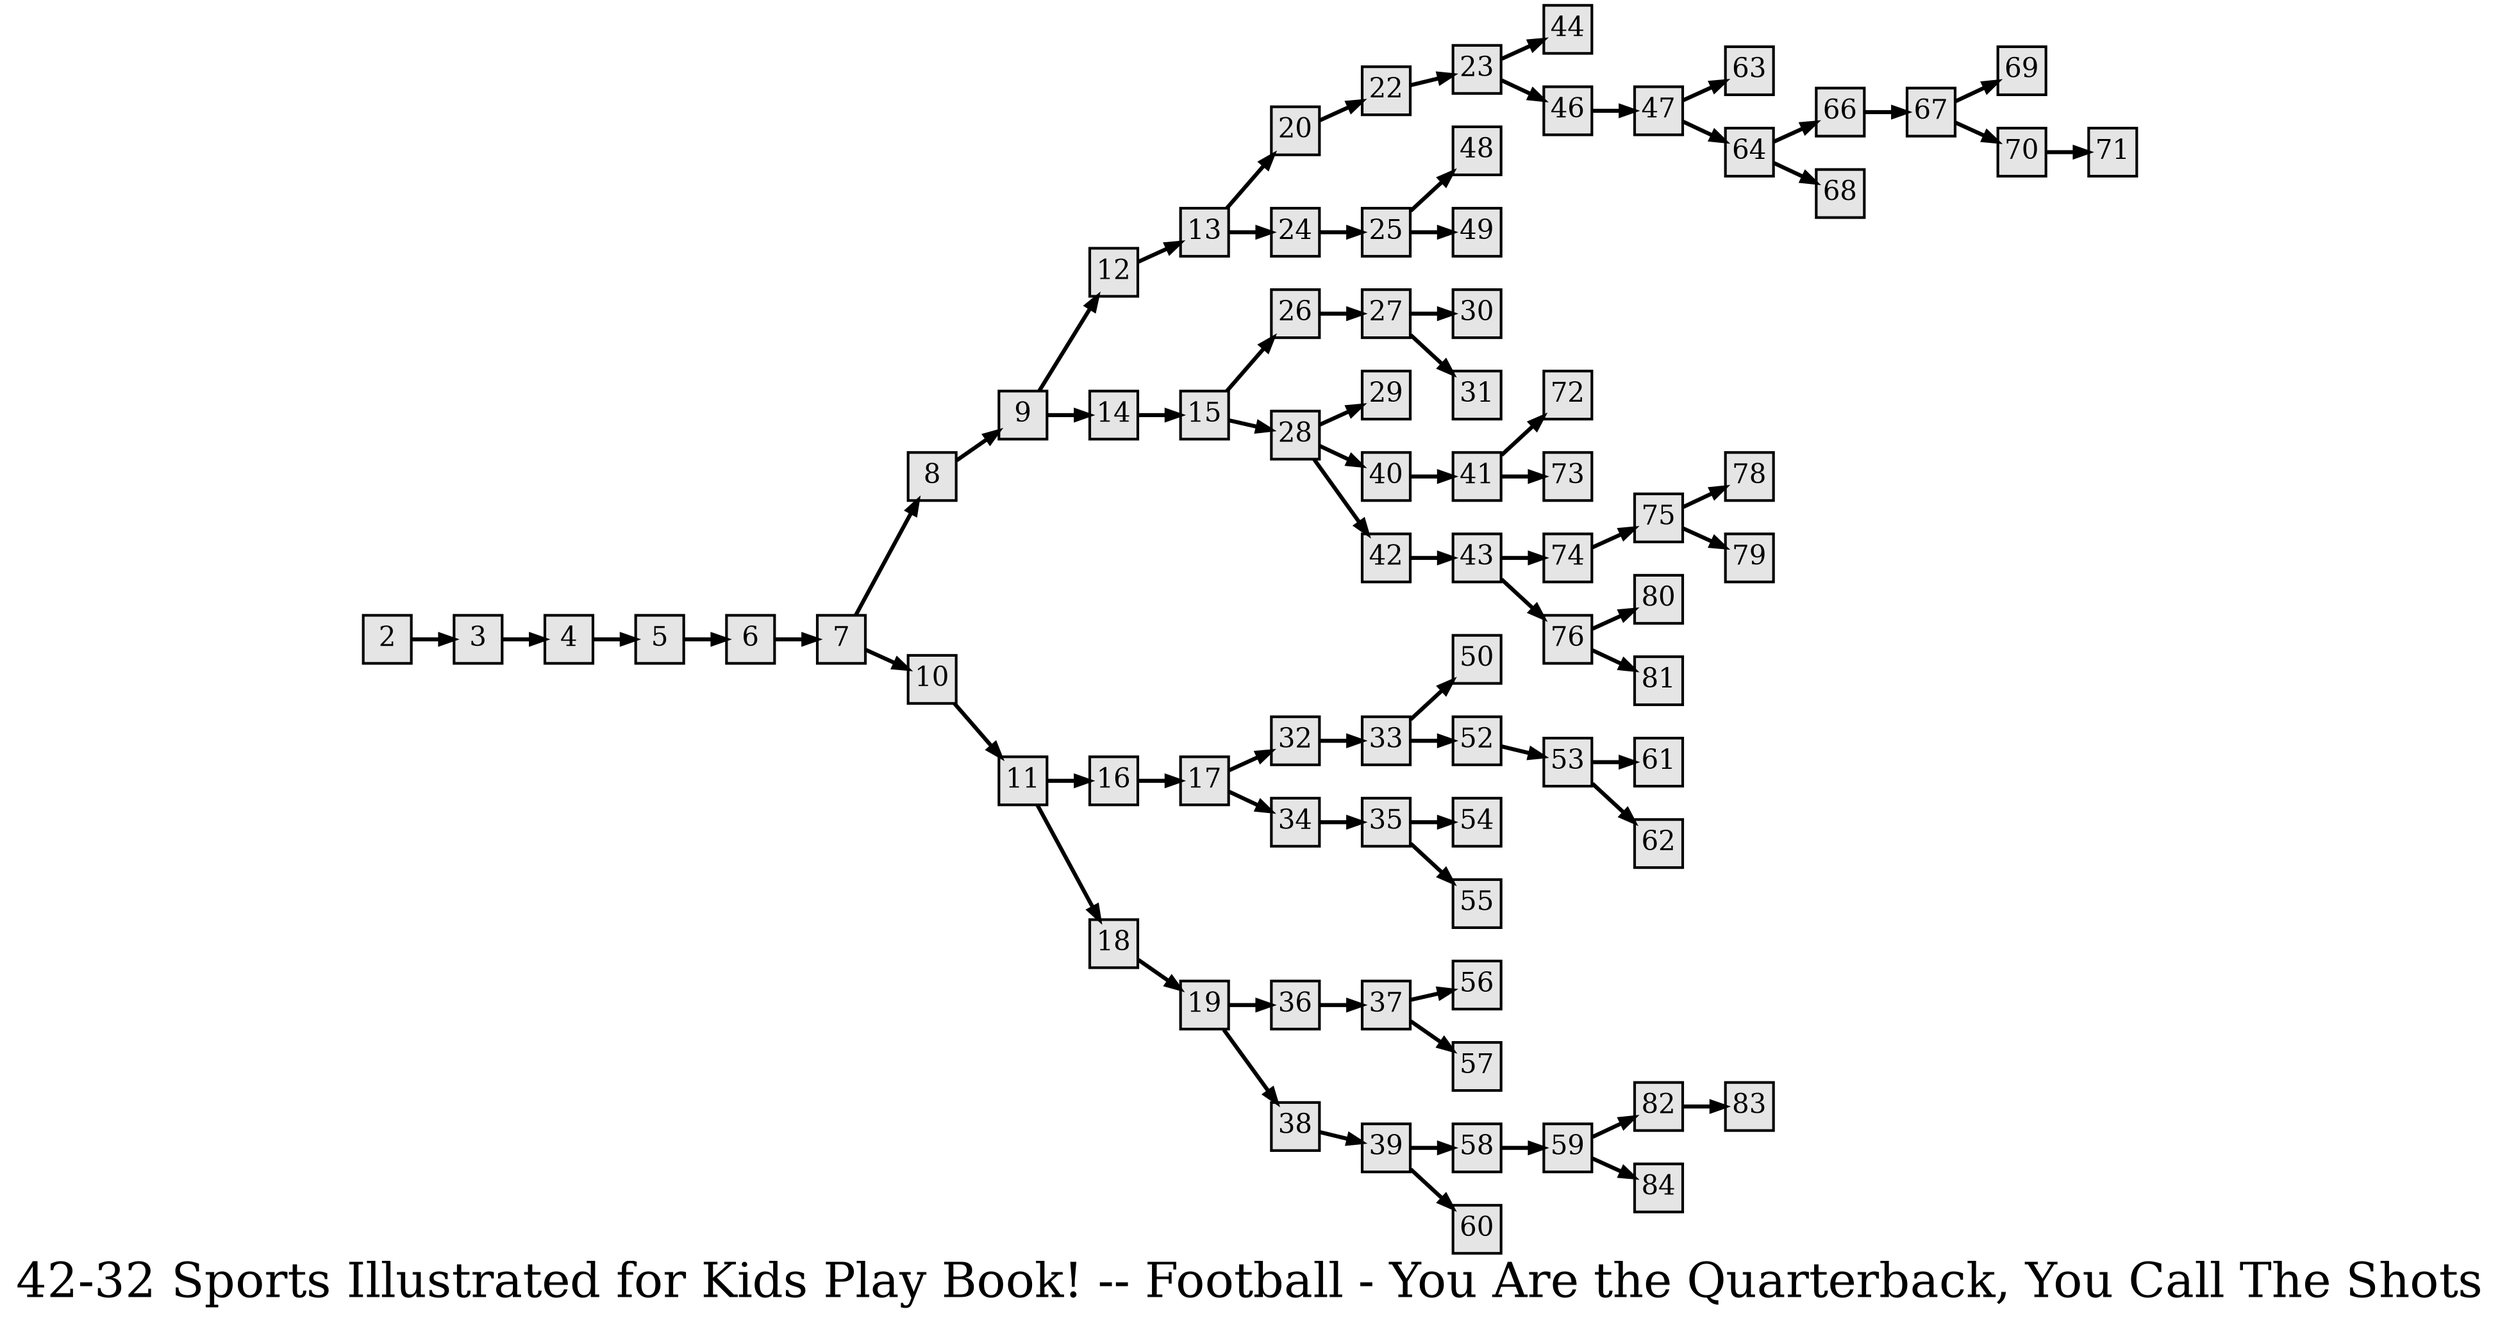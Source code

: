 digraph g{
  graph [ label="42-32 Sports Illustrated for Kids Play Book! -- Football - You Are the Quarterback, You Call The Shots" rankdir=LR, ordering=out, fontsize=36, nodesep="0.35", ranksep="0.45"];
  node  [shape=rect, penwidth=2, fontsize=20, style=filled, fillcolor=grey90, margin="0,0", labelfloat=true, regular=true, fixedsize=true];
  edge  [labelfloat=true, penwidth=3, fontsize=12];
  
  2 -> 3;
  3 -> 4;
  4 -> 5;
  5 -> 6;
  6 -> 7;
  7 -> 8;
  7 -> 10;
  8 -> 9;
  9 -> 12;
  9 -> 14;
  10 -> 11;
  11 -> 16;
  11 -> 18;
  12 -> 13;
  13 -> 20;
  13 -> 24;
  14 -> 15;
  15 -> 26;
  15 -> 28;
  16 -> 17;
  17 -> 32;
  17 -> 34;
  18 -> 19;
  19 -> 36;
  19 -> 38;
  20 -> 22;
  22 -> 23;
  23 -> 44;
  23 -> 46;
  24 -> 25;
  25 -> 48;
  25 -> 49;
  26 -> 27;
  27 -> 30;
  27 -> 31;
  28 -> 29;
  28 -> 40;
  28 -> 42;
  32 -> 33;
  33 -> 50;
  33 -> 52;
  34 -> 35;
  35 -> 54;
  35 -> 55;
  36 -> 37;
  37 -> 56;
  37 -> 57;
  38 -> 39;
  39 -> 58;
  39 -> 60;
  40 -> 41;
  41 -> 72;
  41 -> 73;
  42 -> 43;
  43 -> 74;
  43 -> 76;
  46 -> 47;
  47 -> 63;
  47 -> 64;
  52 -> 53;
  53 -> 61;
  53 -> 62;
  58 -> 59;
  59 -> 82;
  59 -> 84;
  64 -> 66;
  64 -> 68;
  66 -> 67;
  67 -> 69;
  67 -> 70;
  70 -> 71;
  74 -> 75;
  75 -> 78;
  75 -> 79;
  76 -> 80;
  76 -> 81;
  82 -> 83;
}

